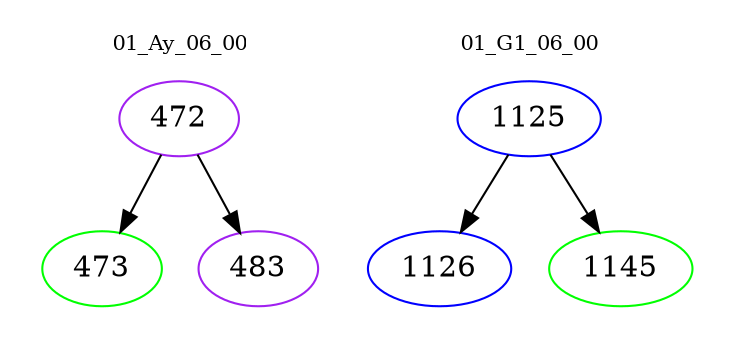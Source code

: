 digraph{
subgraph cluster_0 {
color = white
label = "01_Ay_06_00";
fontsize=10;
T0_472 [label="472", color="purple"]
T0_472 -> T0_473 [color="black"]
T0_473 [label="473", color="green"]
T0_472 -> T0_483 [color="black"]
T0_483 [label="483", color="purple"]
}
subgraph cluster_1 {
color = white
label = "01_G1_06_00";
fontsize=10;
T1_1125 [label="1125", color="blue"]
T1_1125 -> T1_1126 [color="black"]
T1_1126 [label="1126", color="blue"]
T1_1125 -> T1_1145 [color="black"]
T1_1145 [label="1145", color="green"]
}
}
